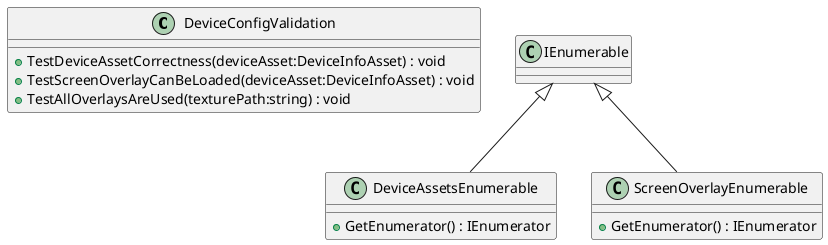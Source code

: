 @startuml
class DeviceConfigValidation {
    + TestDeviceAssetCorrectness(deviceAsset:DeviceInfoAsset) : void
    + TestScreenOverlayCanBeLoaded(deviceAsset:DeviceInfoAsset) : void
    + TestAllOverlaysAreUsed(texturePath:string) : void
}
class DeviceAssetsEnumerable {
    + GetEnumerator() : IEnumerator
}
class ScreenOverlayEnumerable {
    + GetEnumerator() : IEnumerator
}
IEnumerable <|-- DeviceAssetsEnumerable
IEnumerable <|-- ScreenOverlayEnumerable
@enduml
